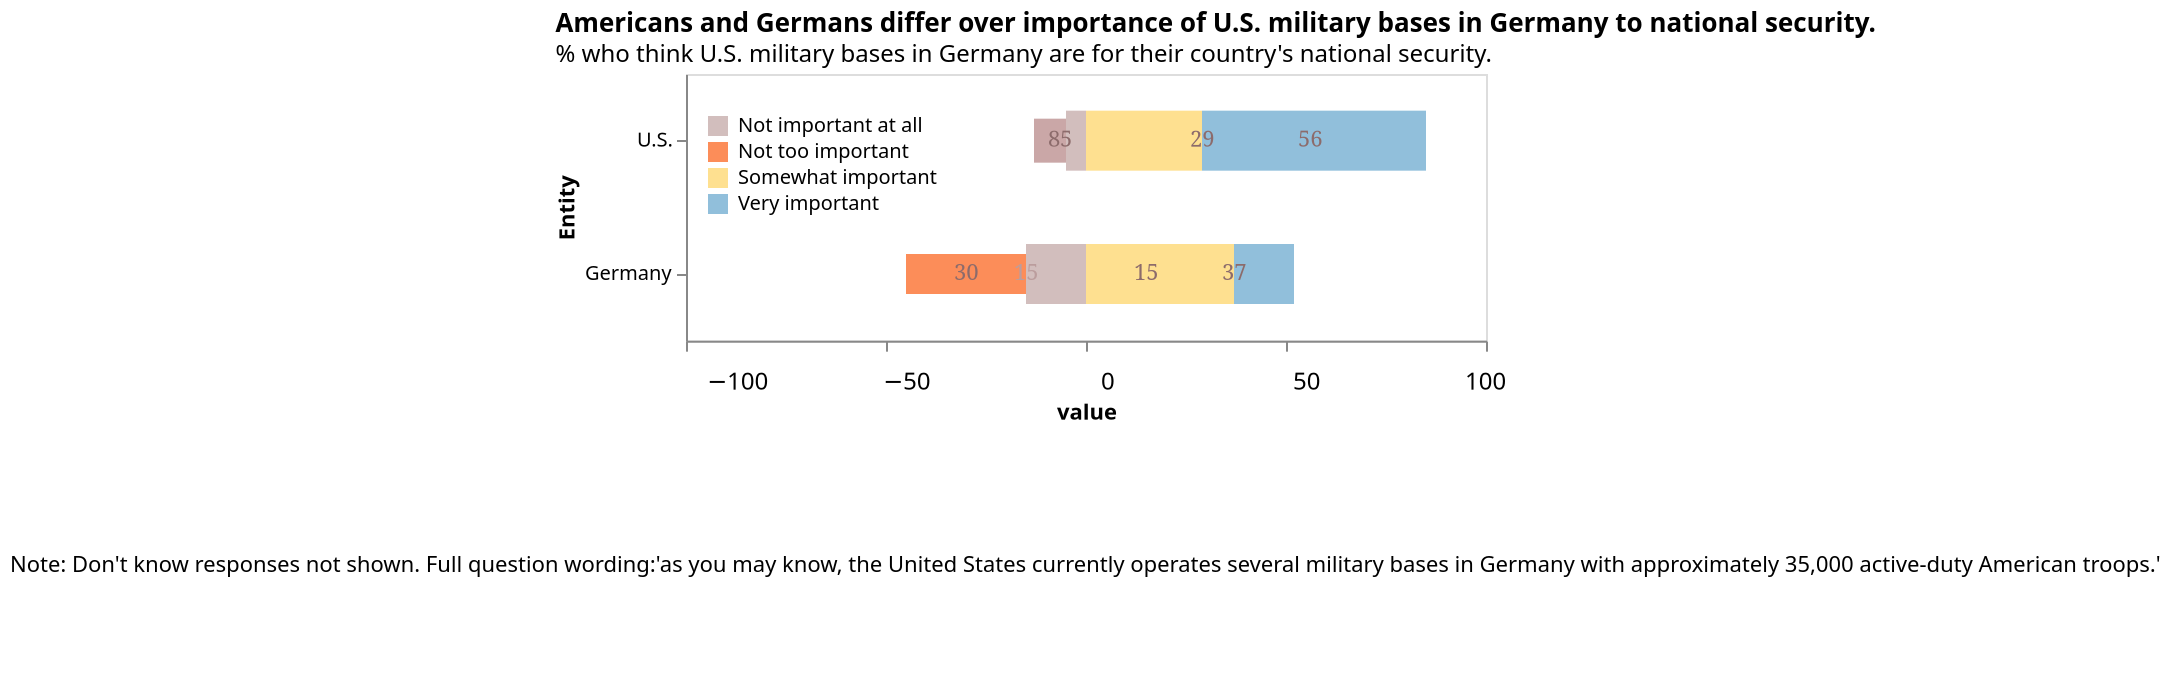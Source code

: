 {
  "$schema": "https://vega.github.io/schema/vega-lite/v5.json",
  "config": {
    "view": {
      "continuousWidth": 400
    }
  },
  "vconcat": [
    {
      "width": 400,
      "height": 133.33333333333334,
      "title": {
        "text": "Americans and Germans differ over importance of U.S. military bases in Germany to national security.",
        "subtitle": "% who think U.S. military bases in Germany are for their country's national security.",
        "anchor": "start"
      },
      "data": {
        "values": [
          {
            "Entity": "Germany",
            "Not important at all": -15,
            "Not too important": -30,
            "Somewhat important": 37,
            "Very important": 15
          },
          {
            "Entity": "U.S.",
            "Not important at all": -5,
            "Not too important": -8,
            "Somewhat important": 29,
            "Very important": 56
          }
        ]
      },
      "transform": [
        {
          "fold": ["Not important at all", "Not too important", "Somewhat important", "Very important"],
          "as": ["category", "value"]
        },
        {
          "calculate": "{'Not important at all': 1, 'Not too important': 2, 'Somewhat important': 3, 'Very important': 4}[datum.category]",
          "as": "order"
        },
        {
          "calculate": "abs(datum.value)",
          "as": "abs_value"
        }
      ],
      "encoding": {
        "x": {
          "field": "value",
          "type": "quantitative",
          "scale": {
            "domain": [-100, 100]
          },
          "axis": {
            "grid": false,
            "tickCount": 5,
            "labelFontSize": 12,
            "labelOffset": 10,
            "labelPadding": 10,
            "labelAngle": 0
          }
        },
        "y": {
          "field": "Entity",
          "type": "ordinal",
          "axis": {
            "grid": false
          },
          "sort": ["U.S.", "Germany"]
        },
        "order": {
          "field": "order",
          "type": "ordinal"
        }
      },
      "layer": [
        {
          "mark": {
            "type": "bar",
            "cornerRadius": 0,
            "width": {
              "band": 1
            },
            "height": {
              "band": 1
            }
          },
          "encoding": {
            "size": {
              "condition": [
                {
                  "test": "datum.Entity === 'Germany' && datum.category === 'Not too important'",
                  "value": 20
                },
                {
                  "test": "datum.Entity === 'U.S.' && datum.category === 'Not too important'",
                  "value": 22
                }
              ],
              "value": 30
            },
            "color": {
              "condition": [
                {
                  "test": "datum.Entity === 'U.S.' && datum.category === 'Not too important'",
                  "value": "#caa7a7"
                }
              ],
              "field": "category",
              "type": "nominal",
              "scale": {
                "domain": ["Not important at all", "Not too important", "Somewhat important", "Very important"],
                "range": ["#d2bebd", "#fc8d59", "#fee090", "#91bfdb"]
              },
              "legend": {
                "legendX": 10,
                "legendY": 20,
                "orient": "none"
              },
              "title": ""
            },
            "opacity": {
              "condition": [],
              "value": 1
            }
          }
        },
        {
          "mark": {
            "type": "text",
            "dx": 0,
            "dy": 0,
            "xOffset": 0,
            "yOffset": 0,
            "angle": 0,
            "font": "serif",
            "fontSize": 11,
            "fontStyle": "normal",
            "fontWeight": "normal",
            "limit": 100,
            "opacity": 1
          },
          "encoding": {
            "text": {
              "field": "abs_value",
              "type": "quantitative"
            },
            "y": {
              "field": "Entity",
              "type": "ordinal"
            },
            "x": {
              "field": "value",
              "type": "quantitative"
            },
            "color": {
              "value": "#8c6b6b",
              "condition": [
                {
                  "test": "datum.Entity === 'Germany' && datum.category === 'Not important at all'",
                  "value": "#bb9d9d"
                }
              ]
            }
          }
        }
      ]
    },
    {
      "width": 400,
      "height": 100,
      "data": {
        "values": [
          {
            "text": "Note: Don't know responses not shown. Full question wording:'as you may know, the United States currently operates several military bases in Germany with approximately 35,000 active-duty American troops.'"
          }
        ]
      },
      "mark": {
        "type": "text",
        "align": "center",
        "baseline": "middle"
      },
      "encoding": {
        "text": {
          "field": "text",
          "type": "nominal"
        }
      }
    }
  ],
  "name": "1261"
}
